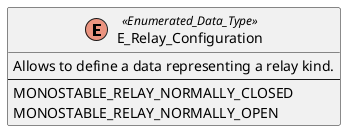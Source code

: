 @startuml

enum E_Relay_Configuration <<Enumerated_Data_Type>>
{
  Allows to define a data representing a relay kind.
  --
  MONOSTABLE_RELAY_NORMALLY_CLOSED
  MONOSTABLE_RELAY_NORMALLY_OPEN
}

@enduml